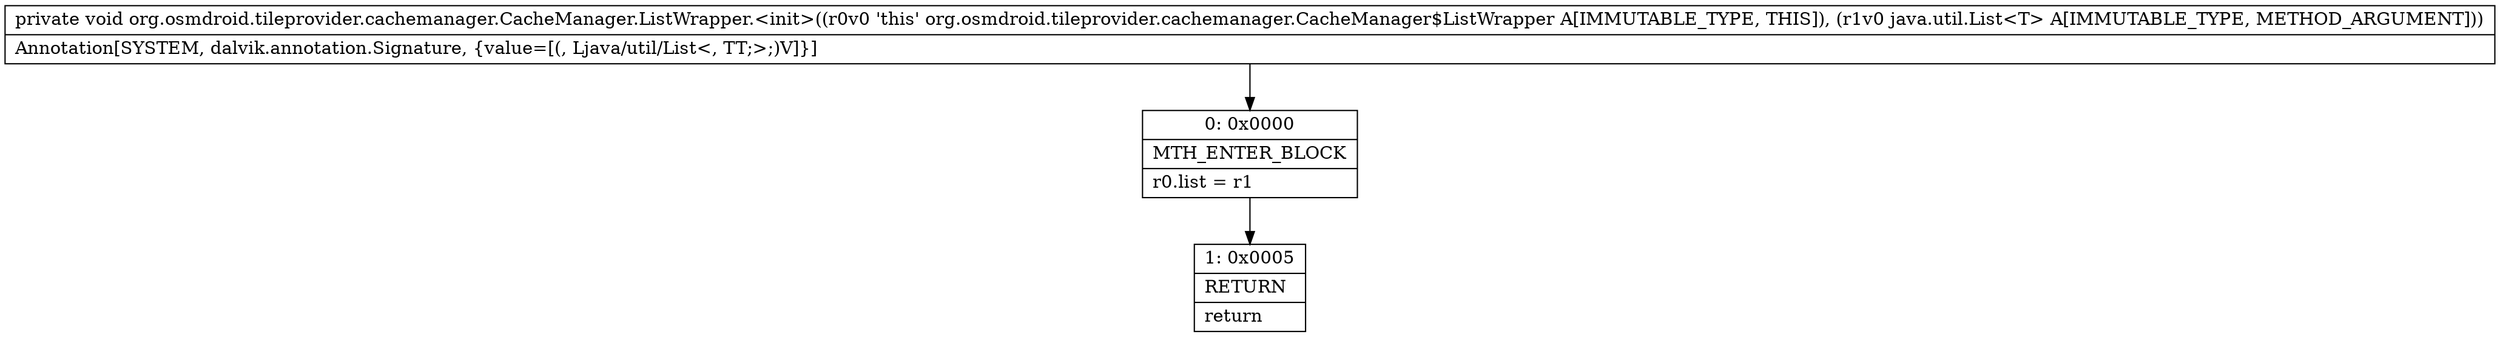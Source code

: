 digraph "CFG fororg.osmdroid.tileprovider.cachemanager.CacheManager.ListWrapper.\<init\>(Ljava\/util\/List;)V" {
Node_0 [shape=record,label="{0\:\ 0x0000|MTH_ENTER_BLOCK\l|r0.list = r1\l}"];
Node_1 [shape=record,label="{1\:\ 0x0005|RETURN\l|return\l}"];
MethodNode[shape=record,label="{private void org.osmdroid.tileprovider.cachemanager.CacheManager.ListWrapper.\<init\>((r0v0 'this' org.osmdroid.tileprovider.cachemanager.CacheManager$ListWrapper A[IMMUTABLE_TYPE, THIS]), (r1v0 java.util.List\<T\> A[IMMUTABLE_TYPE, METHOD_ARGUMENT]))  | Annotation[SYSTEM, dalvik.annotation.Signature, \{value=[(, Ljava\/util\/List\<, TT;\>;)V]\}]\l}"];
MethodNode -> Node_0;
Node_0 -> Node_1;
}

